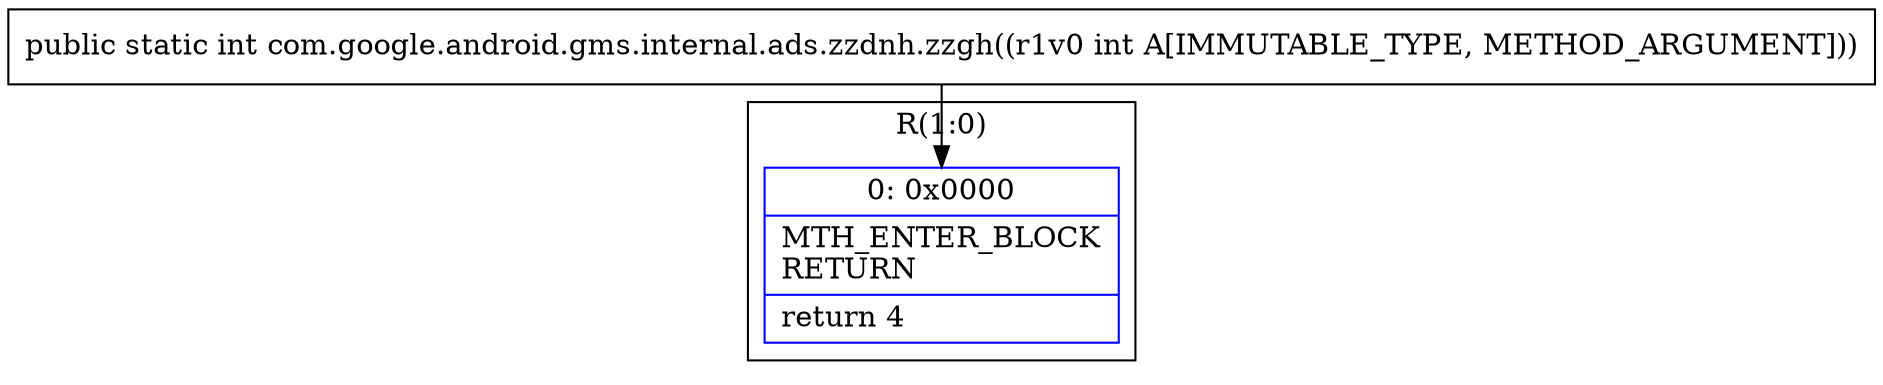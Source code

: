 digraph "CFG forcom.google.android.gms.internal.ads.zzdnh.zzgh(I)I" {
subgraph cluster_Region_1936610507 {
label = "R(1:0)";
node [shape=record,color=blue];
Node_0 [shape=record,label="{0\:\ 0x0000|MTH_ENTER_BLOCK\lRETURN\l|return 4\l}"];
}
MethodNode[shape=record,label="{public static int com.google.android.gms.internal.ads.zzdnh.zzgh((r1v0 int A[IMMUTABLE_TYPE, METHOD_ARGUMENT])) }"];
MethodNode -> Node_0;
}

